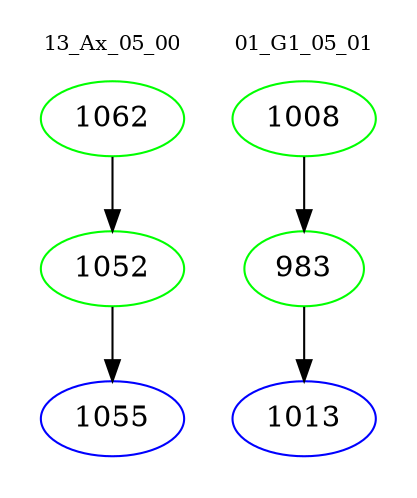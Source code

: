 digraph{
subgraph cluster_0 {
color = white
label = "13_Ax_05_00";
fontsize=10;
T0_1062 [label="1062", color="green"]
T0_1062 -> T0_1052 [color="black"]
T0_1052 [label="1052", color="green"]
T0_1052 -> T0_1055 [color="black"]
T0_1055 [label="1055", color="blue"]
}
subgraph cluster_1 {
color = white
label = "01_G1_05_01";
fontsize=10;
T1_1008 [label="1008", color="green"]
T1_1008 -> T1_983 [color="black"]
T1_983 [label="983", color="green"]
T1_983 -> T1_1013 [color="black"]
T1_1013 [label="1013", color="blue"]
}
}
